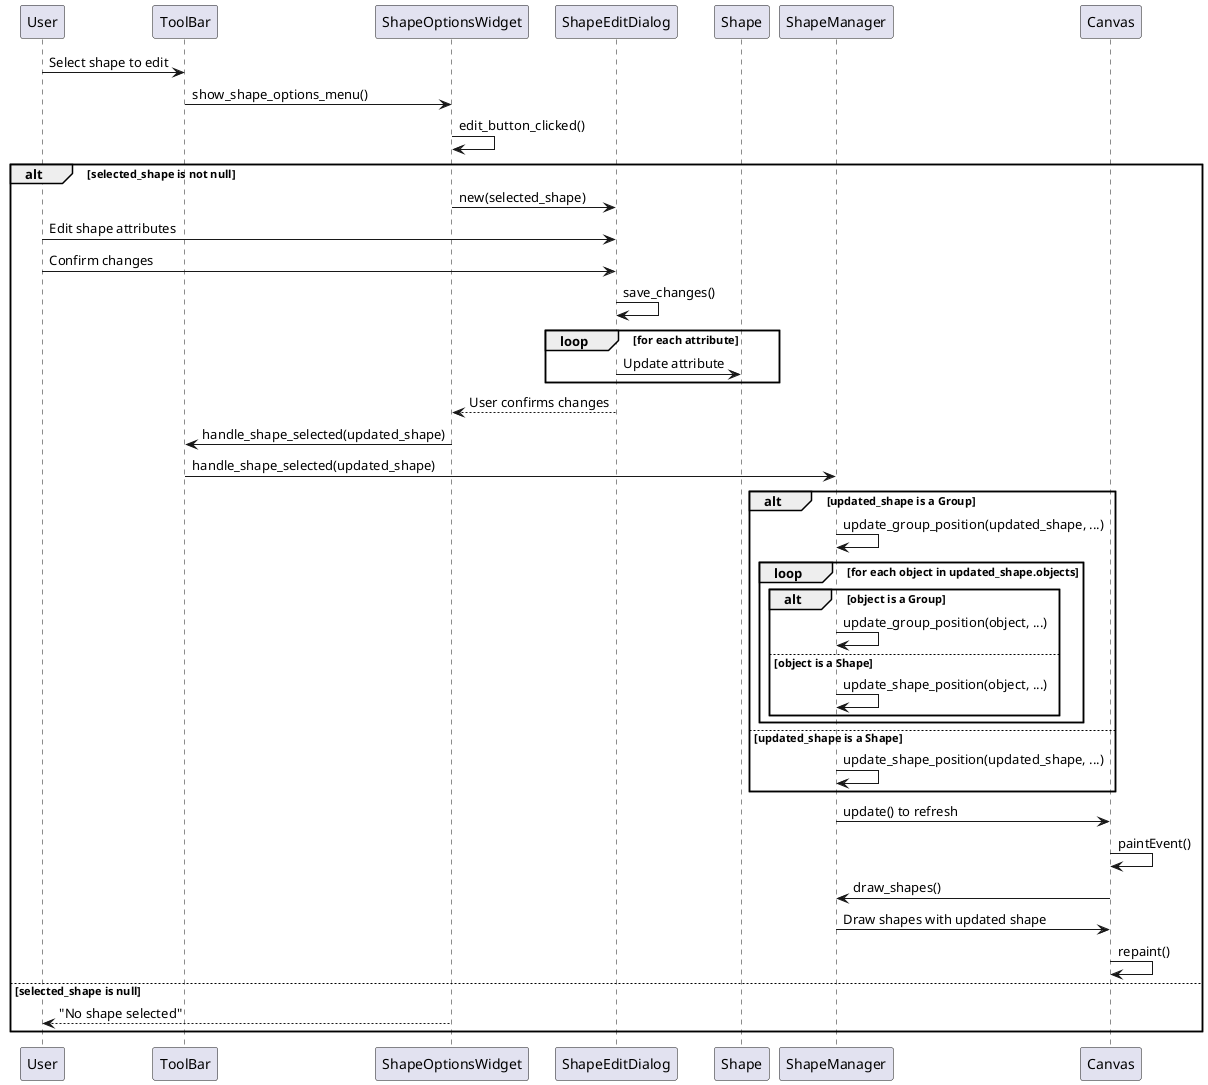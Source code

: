 @startuml
participant User
participant ToolBar
participant ShapeOptionsWidget
participant ShapeEditDialog
participant Shape
participant ShapeManager
participant Canvas

User -> ToolBar : Select shape to edit
ToolBar -> ShapeOptionsWidget : show_shape_options_menu()
ShapeOptionsWidget -> ShapeOptionsWidget : edit_button_clicked()

alt selected_shape is not null
    ShapeOptionsWidget -> ShapeEditDialog : new(selected_shape)
    User -> ShapeEditDialog : Edit shape attributes
    User -> ShapeEditDialog : Confirm changes
    ShapeEditDialog -> ShapeEditDialog : save_changes()

    loop for each attribute
        ShapeEditDialog -> Shape : Update attribute
    end

    ShapeEditDialog --> ShapeOptionsWidget : User confirms changes
    ShapeOptionsWidget -> ToolBar : handle_shape_selected(updated_shape)
    ToolBar -> ShapeManager : handle_shape_selected(updated_shape)

    alt updated_shape is a Group
        ShapeManager -> ShapeManager : update_group_position(updated_shape, ...)
        loop for each object in updated_shape.objects
            alt object is a Group
                ShapeManager -> ShapeManager : update_group_position(object, ...)
            else object is a Shape
                ShapeManager -> ShapeManager : update_shape_position(object, ...)
            end
        end
    else updated_shape is a Shape
        ShapeManager -> ShapeManager : update_shape_position(updated_shape, ...)
    end

    ShapeManager -> Canvas : update() to refresh
    Canvas -> Canvas : paintEvent()
    Canvas -> ShapeManager : draw_shapes()
    ShapeManager -> Canvas : Draw shapes with updated shape
    Canvas -> Canvas : repaint()
else selected_shape is null
    ShapeOptionsWidget --> User : "No shape selected"
end

@enduml
